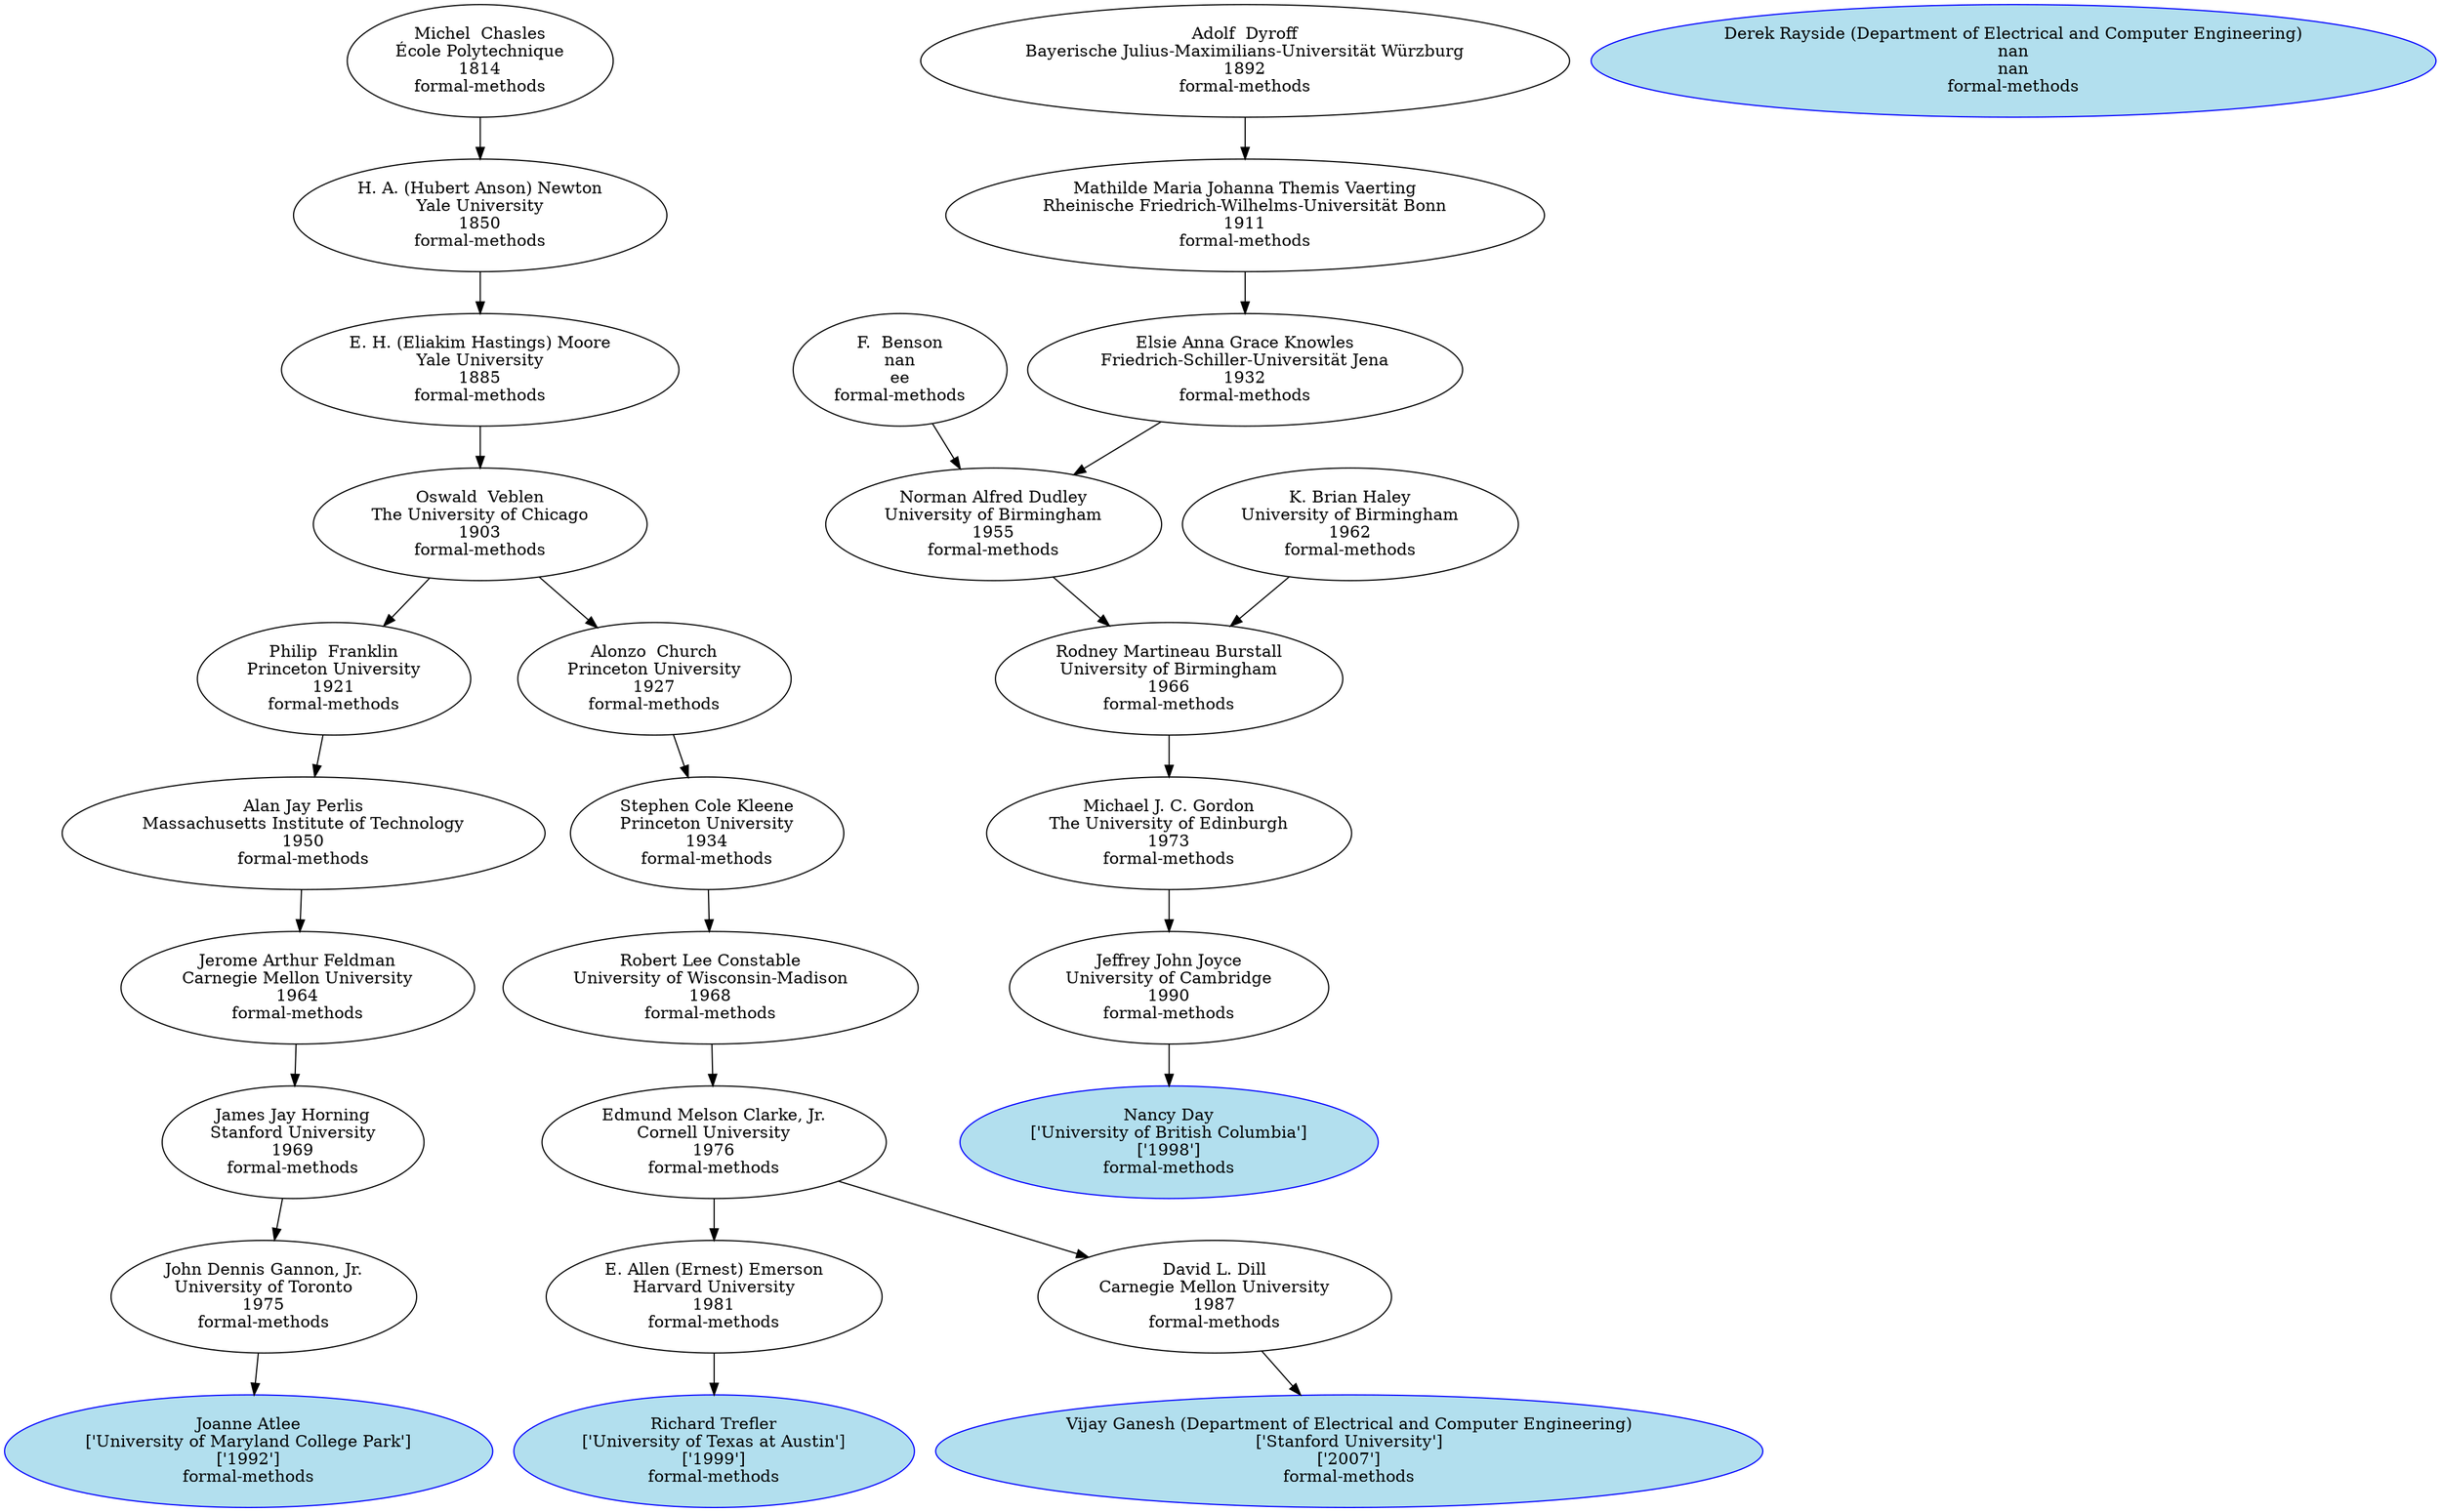 digraph "Academic Genealogy for formal-methods" {
	66892 [label="Joanne Atlee
['University of Maryland College Park']
['1992']
formal-methods" color=blue fillcolor=lightblue2 style=filled]
	72132 [label="Nancy Day
['University of British Columbia']
['1998']
formal-methods" color=blue fillcolor=lightblue2 style=filled]
	69919 [label="Richard Trefler
['University of Texas at Austin']
['1999']
formal-methods" color=blue fillcolor=lightblue2 style=filled]
	121250 [label="Vijay Ganesh (Department of Electrical and Computer Engineering)
['Stanford University']
['2007']
formal-methods" color=blue fillcolor=lightblue2 style=filled]
	252767 [label="Derek Rayside (Department of Electrical and Computer Engineering)
nan
nan
formal-methods" color=blue fillcolor=lightblue2 style=filled]
	103306 [label="John Dennis Gannon, Jr.
University of Toronto
1975
formal-methods"]
	72125 [label="Jeffrey John Joyce
University of Cambridge
1990
formal-methods"]
	69873 [label="E. Allen (Ernest) Emerson
Harvard University
1981
formal-methods"]
	50263 [label="David L. Dill
Carnegie Mellon University
1987
formal-methods"]
	13815 [label="James Jay Horning
Stanford University
1969
formal-methods"]
	86294 [label="Michael J. C. Gordon
The University of Edinburgh
1973
formal-methods"]
	50063 [label="Edmund Melson Clarke, Jr.
Cornell University
1976
formal-methods"]
	13120 [label="Jerome Arthur Feldman
Carnegie Mellon University
1964
formal-methods"]
	102542 [label="Rodney Martineau Burstall
University of Birmingham
1966
formal-methods"]
	9041 [label="Robert Lee Constable
University of Wisconsin-Madison
1968
formal-methods"]
	13112 [label="Alan Jay Perlis
Massachusetts Institute of Technology
1950
formal-methods"]
	133637 [label="Norman Alfred Dudley
University of Birmingham
1955
formal-methods"]
	133638 [label="K. Brian Haley
University of Birmingham
1962
formal-methods"]
	8012 [label="Stephen Cole Kleene
Princeton University
1934
formal-methods"]
	1488 [label="Philip  Franklin
Princeton University
1921
formal-methods"]
	170791 [label="F.  Benson
nan
ee
formal-methods"]
	170790 [label="Elsie Anna Grace Knowles
Friedrich-Schiller-Universität Jena
1932
formal-methods"]
	8011 [label="Alonzo  Church
Princeton University
1927
formal-methods"]
	805 [label="Oswald  Veblen
The University of Chicago
1903
formal-methods"]
	181026 [label="Mathilde Maria Johanna Themis Vaerting
Rheinische Friedrich-Wilhelms-Universität Bonn
1911
formal-methods"]
	806 [label="E. H. (Eliakim Hastings) Moore
Yale University
1885
formal-methods"]
	51360 [label="Adolf  Dyroff
Bayerische Julius-Maximilians-Universität Würzburg
1892
formal-methods"]
	7865 [label="H. A. (Hubert Anson) Newton
Yale University
1850
formal-methods"]
	26995 [label="Michel  Chasles
École Polytechnique
1814
formal-methods"]
	103306 -> 66892
	72125 -> 72132
	69873 -> 69919
	50263 -> 121250
	13815 -> 103306
	86294 -> 72125
	50063 -> 69873
	50063 -> 50263
	13120 -> 13815
	102542 -> 86294
	9041 -> 50063
	13112 -> 13120
	133637 -> 102542
	133638 -> 102542
	8012 -> 9041
	1488 -> 13112
	170791 -> 133637
	170790 -> 133637
	8011 -> 8012
	805 -> 1488
	181026 -> 170790
	805 -> 8011
	806 -> 805
	51360 -> 181026
	7865 -> 806
	26995 -> 7865
}
